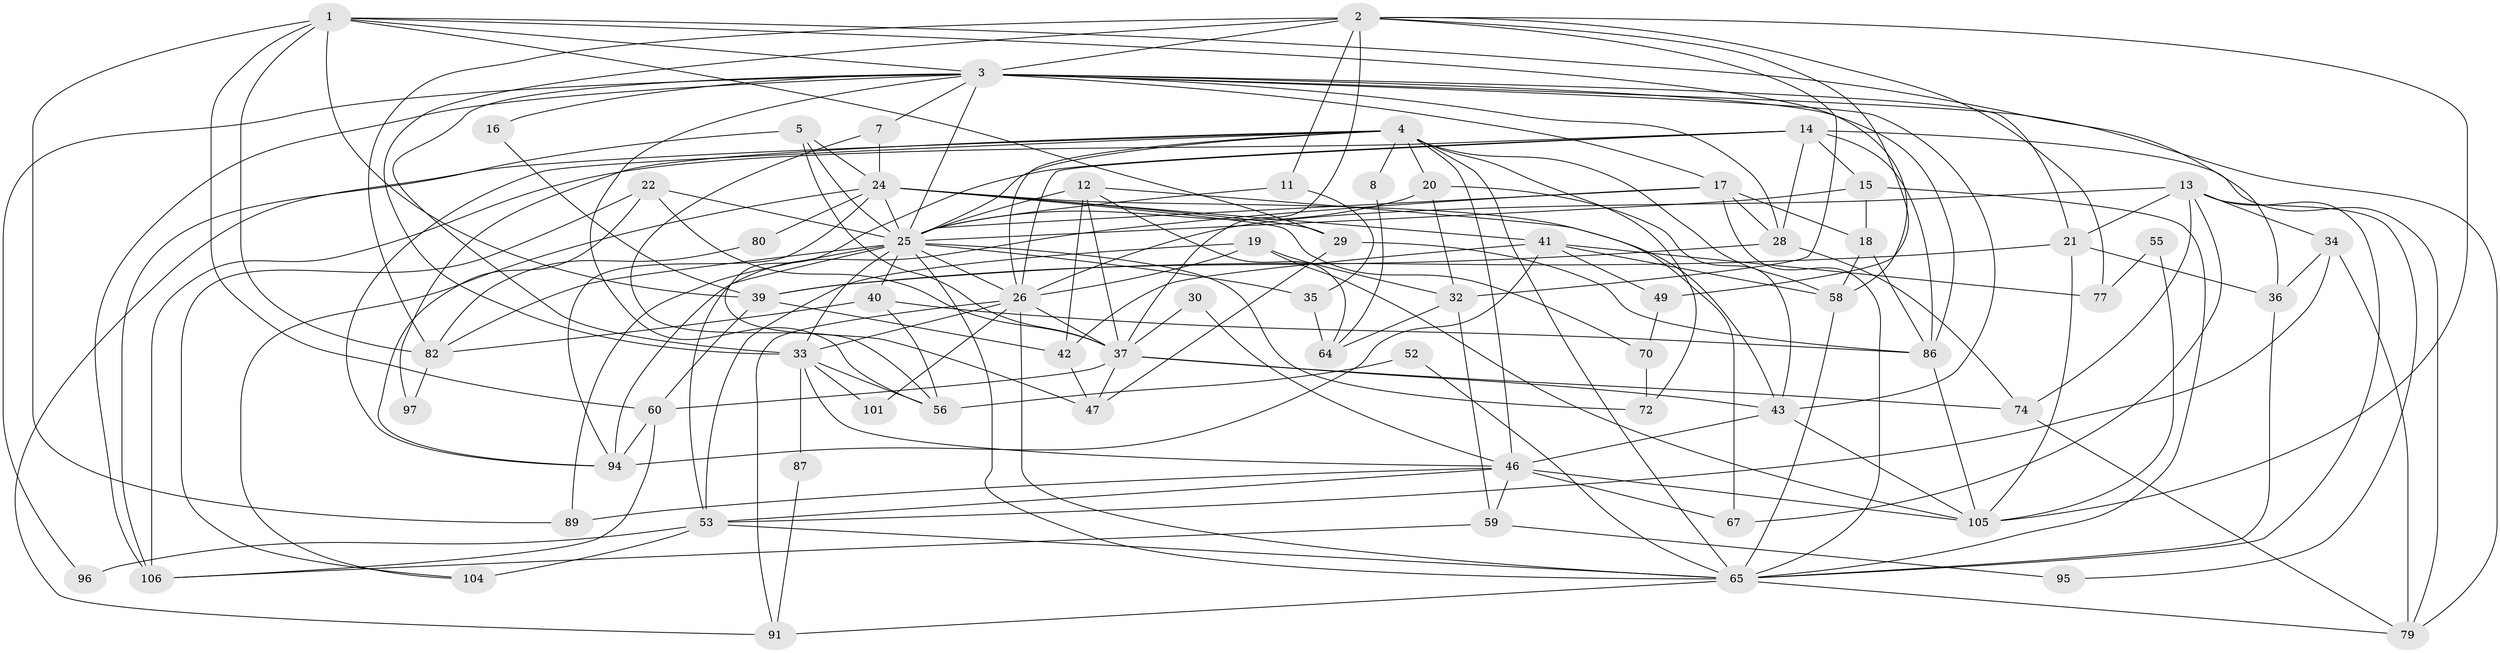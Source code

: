 // original degree distribution, {5: 0.23684210526315788, 7: 0.017543859649122806, 3: 0.2543859649122807, 2: 0.14035087719298245, 4: 0.24561403508771928, 8: 0.017543859649122806, 6: 0.08771929824561403}
// Generated by graph-tools (version 1.1) at 2025/18/03/04/25 18:18:50]
// undirected, 68 vertices, 176 edges
graph export_dot {
graph [start="1"]
  node [color=gray90,style=filled];
  1 [super="+93+10+38"];
  2 [super="+92+6"];
  3 [super="+63+107+9+31"];
  4 [super="+23"];
  5 [super="+100"];
  7;
  8;
  11;
  12;
  13 [super="+102"];
  14 [super="+51"];
  15;
  16;
  17 [super="+90"];
  18;
  19;
  20 [super="+110+45"];
  21 [super="+69"];
  22;
  24 [super="+50+85"];
  25 [super="+57+27+66"];
  26 [super="+61"];
  28;
  29 [super="+48"];
  30;
  32;
  33;
  34 [super="+54"];
  35;
  36;
  37 [super="+71"];
  39;
  40;
  41 [super="+109"];
  42;
  43 [super="+44"];
  46 [super="+83"];
  47;
  49;
  52;
  53 [super="+68"];
  55;
  56 [super="+88+73"];
  58 [super="+113"];
  59;
  60 [super="+81"];
  64;
  65 [super="+98"];
  67;
  70;
  72;
  74;
  77;
  79;
  80;
  82;
  86;
  87;
  89;
  91;
  94;
  95;
  96;
  97;
  101;
  104;
  105 [super="+111"];
  106 [super="+112"];
  1 -- 58 [weight=2];
  1 -- 82;
  1 -- 36;
  1 -- 29;
  1 -- 39;
  1 -- 3;
  1 -- 89;
  1 -- 60;
  2 -- 105;
  2 -- 49;
  2 -- 32;
  2 -- 82;
  2 -- 77;
  2 -- 33;
  2 -- 3;
  2 -- 37;
  2 -- 11;
  3 -- 17;
  3 -- 7;
  3 -- 96;
  3 -- 28;
  3 -- 21;
  3 -- 86;
  3 -- 56;
  3 -- 43;
  3 -- 79;
  3 -- 16;
  3 -- 106;
  3 -- 33;
  3 -- 25;
  4 -- 46;
  4 -- 97;
  4 -- 20;
  4 -- 58;
  4 -- 8;
  4 -- 72;
  4 -- 25 [weight=2];
  4 -- 26;
  4 -- 91;
  4 -- 94;
  4 -- 65;
  5 -- 24;
  5 -- 106;
  5 -- 37;
  5 -- 25;
  7 -- 56;
  7 -- 24;
  8 -- 64;
  11 -- 35;
  11 -- 25;
  12 -- 42;
  12 -- 64;
  12 -- 67;
  12 -- 37;
  12 -- 25;
  13 -- 34;
  13 -- 67;
  13 -- 65;
  13 -- 74;
  13 -- 95;
  13 -- 21;
  13 -- 26;
  14 -- 86;
  14 -- 15;
  14 -- 79;
  14 -- 106;
  14 -- 28;
  14 -- 47;
  14 -- 26;
  15 -- 18;
  15 -- 65;
  15 -- 25;
  16 -- 39;
  17 -- 18;
  17 -- 94;
  17 -- 28;
  17 -- 65;
  17 -- 25;
  18 -- 86;
  18 -- 58;
  19 -- 32;
  19 -- 105;
  19 -- 53;
  19 -- 26;
  20 -- 43;
  20 -- 32;
  20 -- 25 [weight=2];
  21 -- 39;
  21 -- 105;
  21 -- 36;
  22 -- 104;
  22 -- 37;
  22 -- 94;
  22 -- 25;
  24 -- 80;
  24 -- 70;
  24 -- 25 [weight=2];
  24 -- 41;
  24 -- 43;
  24 -- 104;
  24 -- 29;
  24 -- 94;
  25 -- 40;
  25 -- 33;
  25 -- 26;
  25 -- 82;
  25 -- 65;
  25 -- 53;
  25 -- 89;
  25 -- 35;
  25 -- 72;
  26 -- 33;
  26 -- 101;
  26 -- 65;
  26 -- 37;
  26 -- 91;
  28 -- 39;
  28 -- 74;
  29 -- 47;
  29 -- 86;
  30 -- 46;
  30 -- 37;
  32 -- 64;
  32 -- 59;
  33 -- 87;
  33 -- 101;
  33 -- 46;
  33 -- 56;
  34 -- 79;
  34 -- 53;
  34 -- 36;
  35 -- 64;
  36 -- 65;
  37 -- 74;
  37 -- 43;
  37 -- 47;
  37 -- 60;
  39 -- 42;
  39 -- 60;
  40 -- 86;
  40 -- 82;
  40 -- 56 [weight=2];
  41 -- 42;
  41 -- 77;
  41 -- 49;
  41 -- 58;
  41 -- 94;
  42 -- 47;
  43 -- 105;
  43 -- 46;
  46 -- 53;
  46 -- 67;
  46 -- 89;
  46 -- 105;
  46 -- 59;
  49 -- 70;
  52 -- 56;
  52 -- 65;
  53 -- 104 [weight=2];
  53 -- 96;
  53 -- 65;
  55 -- 77;
  55 -- 105;
  58 -- 65;
  59 -- 95;
  59 -- 106;
  60 -- 106;
  60 -- 94;
  65 -- 79;
  65 -- 91;
  70 -- 72;
  74 -- 79;
  80 -- 82;
  82 -- 97;
  86 -- 105;
  87 -- 91;
}
